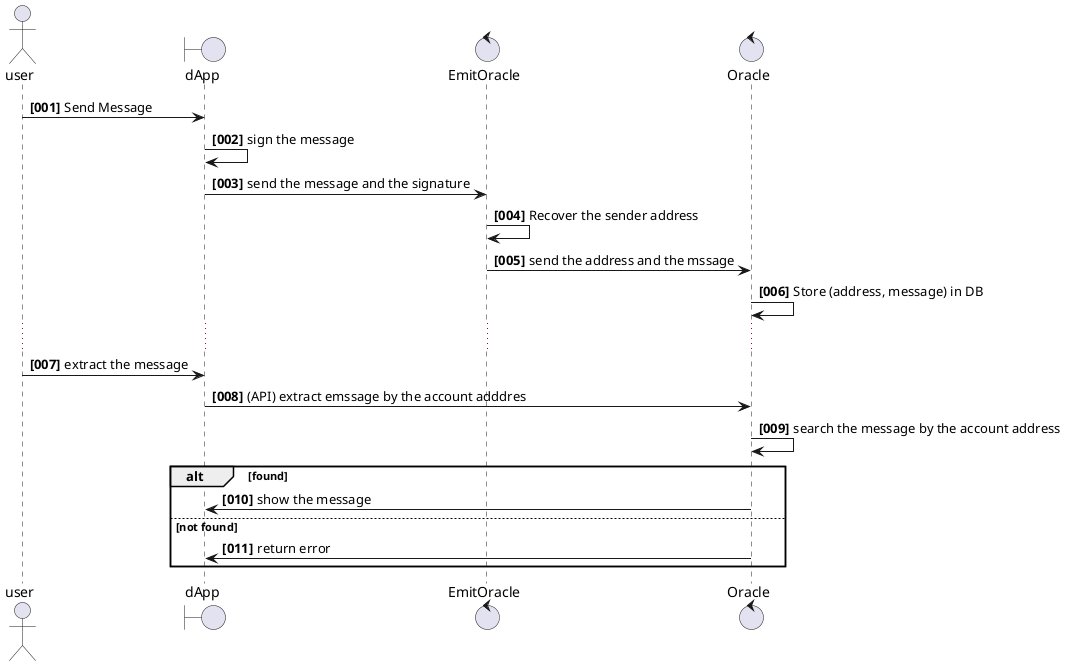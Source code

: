 @startuml
actor user
boundary dApp
control EmitOracle
control Oracle

autonumber "<b>[000]"
user -> dApp : Send Message
dApp -> dApp : sign the message
dApp -> EmitOracle : send the message and the signature
EmitOracle -> EmitOracle : Recover the sender address
EmitOracle -> Oracle : send the address and the mssage
Oracle -> Oracle : Store (address, message) in DB
...
user -> dApp : extract the message
dApp -> Oracle : (API) extract emssage by the account adddres
Oracle -> Oracle : search the message by the account address
alt found
    Oracle -> dApp : show the message
else not found
    Oracle -> dApp : return error
end
@enduml